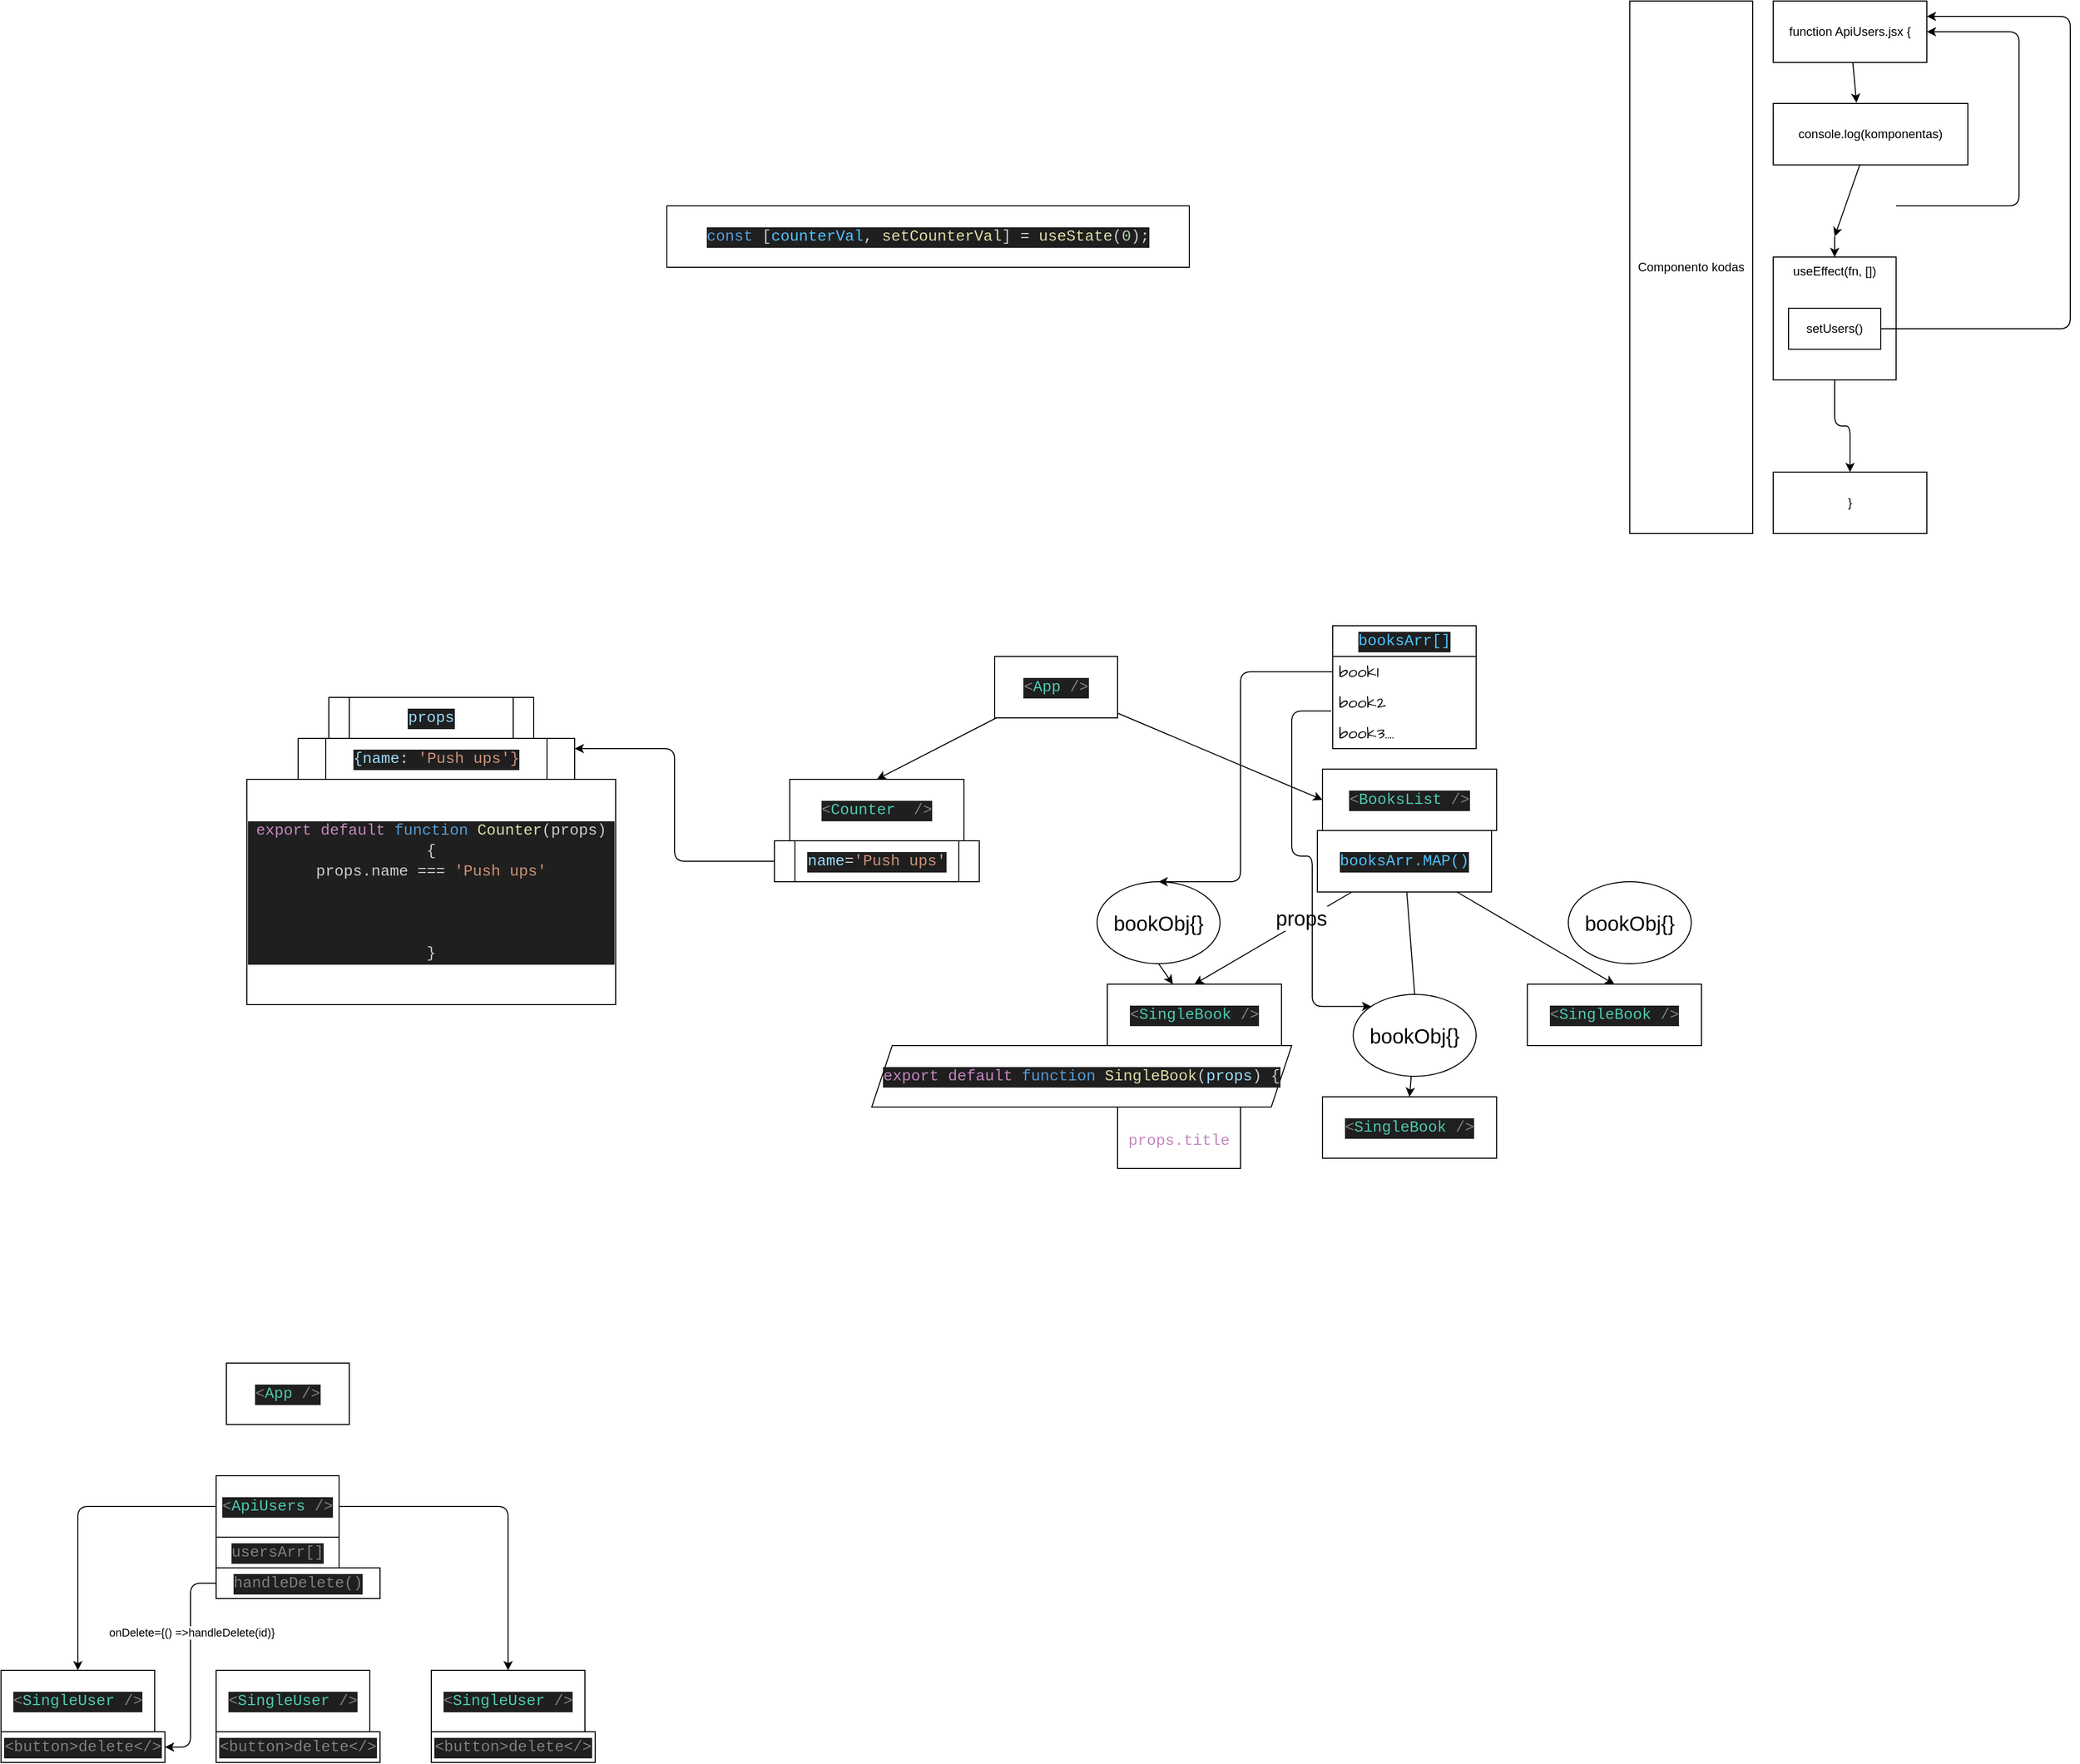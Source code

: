 <mxfile>
    <diagram id="laTJq7CnSbXsqWbQJYSw" name="Page-1">
        <mxGraphModel dx="1788" dy="1456" grid="1" gridSize="10" guides="1" tooltips="1" connect="1" arrows="1" fold="1" page="1" pageScale="1" pageWidth="850" pageHeight="1100" math="0" shadow="0">
            <root>
                <mxCell id="0"/>
                <mxCell id="1" parent="0"/>
                <mxCell id="4" style="edgeStyle=none;hachureGap=4;html=1;entryX=0.5;entryY=0;entryDx=0;entryDy=0;fontFamily=Architects Daughter;fontSource=https%3A%2F%2Ffonts.googleapis.com%2Fcss%3Ffamily%3DArchitects%2BDaughter;fontSize=16;" parent="1" source="2" target="3" edge="1">
                    <mxGeometry relative="1" as="geometry"/>
                </mxCell>
                <mxCell id="13" style="edgeStyle=none;hachureGap=4;html=1;entryX=0;entryY=0.5;entryDx=0;entryDy=0;fontFamily=Architects Daughter;fontSource=https%3A%2F%2Ffonts.googleapis.com%2Fcss%3Ffamily%3DArchitects%2BDaughter;fontSize=16;" parent="1" source="2" target="12" edge="1">
                    <mxGeometry relative="1" as="geometry"/>
                </mxCell>
                <mxCell id="2" value="&lt;div style=&quot;color: rgb(204, 204, 204); background-color: rgb(31, 31, 31); font-family: &amp;quot;Cascadia code PL&amp;quot;, Menlo, Monaco, &amp;quot;Courier New&amp;quot;, monospace, Consolas, &amp;quot;Courier New&amp;quot;, monospace; font-size: 15px; line-height: 20px;&quot;&gt;&lt;span style=&quot;color: #808080;&quot;&gt;&amp;lt;&lt;/span&gt;&lt;span style=&quot;color: #4ec9b0;&quot;&gt;App&lt;/span&gt; &lt;span style=&quot;color: #808080;&quot;&gt;/&amp;gt;&lt;/span&gt;&lt;/div&gt;" style="rounded=0;whiteSpace=wrap;html=1;hachureGap=4;fontFamily=Architects Daughter;fontSource=https%3A%2F%2Ffonts.googleapis.com%2Fcss%3Ffamily%3DArchitects%2BDaughter;fontSize=20;" parent="1" vertex="1">
                    <mxGeometry x="360" y="80" width="120" height="60" as="geometry"/>
                </mxCell>
                <mxCell id="3" value="&lt;div style=&quot;color: rgb(204, 204, 204); background-color: rgb(31, 31, 31); font-family: &amp;quot;Cascadia code PL&amp;quot;, Menlo, Monaco, &amp;quot;Courier New&amp;quot;, monospace, Consolas, &amp;quot;Courier New&amp;quot;, monospace; font-size: 15px; line-height: 20px;&quot;&gt;&lt;div style=&quot;line-height: 20px;&quot;&gt;&lt;span style=&quot;color: #808080;&quot;&gt;&amp;lt;&lt;/span&gt;&lt;span style=&quot;color: #4ec9b0;&quot;&gt;Counter&amp;nbsp;&lt;/span&gt; &lt;span style=&quot;color: #808080;&quot;&gt;/&amp;gt;&lt;/span&gt;&lt;/div&gt;&lt;/div&gt;" style="rounded=0;whiteSpace=wrap;html=1;hachureGap=4;fontFamily=Architects Daughter;fontSource=https%3A%2F%2Ffonts.googleapis.com%2Fcss%3Ffamily%3DArchitects%2BDaughter;fontSize=20;" parent="1" vertex="1">
                    <mxGeometry x="160" y="200" width="170" height="60" as="geometry"/>
                </mxCell>
                <mxCell id="5" value="&lt;div style=&quot;color: rgb(204, 204, 204); background-color: rgb(31, 31, 31); font-family: &amp;quot;Cascadia code PL&amp;quot;, Menlo, Monaco, &amp;quot;Courier New&amp;quot;, monospace, Consolas, &amp;quot;Courier New&amp;quot;, monospace; font-size: 15px; line-height: 20px;&quot;&gt;&lt;span style=&quot;color: #569cd6;&quot;&gt;const&lt;/span&gt; [&lt;span style=&quot;color: #4fc1ff;&quot;&gt;counterVal&lt;/span&gt;, &lt;span style=&quot;color: #dcdcaa;&quot;&gt;setCounterVal&lt;/span&gt;] &lt;span style=&quot;color: #d4d4d4;&quot;&gt;=&lt;/span&gt; &lt;span style=&quot;color: #dcdcaa;&quot;&gt;useState&lt;/span&gt;(&lt;span style=&quot;color: #b5cea8;&quot;&gt;0&lt;/span&gt;);&lt;/div&gt;" style="rounded=0;whiteSpace=wrap;html=1;hachureGap=4;fontFamily=Architects Daughter;fontSource=https%3A%2F%2Ffonts.googleapis.com%2Fcss%3Ffamily%3DArchitects%2BDaughter;fontSize=20;" parent="1" vertex="1">
                    <mxGeometry x="40" y="-360" width="510" height="60" as="geometry"/>
                </mxCell>
                <mxCell id="9" style="edgeStyle=orthogonalEdgeStyle;hachureGap=4;html=1;entryX=1;entryY=0.25;entryDx=0;entryDy=0;fontFamily=Architects Daughter;fontSource=https%3A%2F%2Ffonts.googleapis.com%2Fcss%3Ffamily%3DArchitects%2BDaughter;fontSize=16;exitX=0;exitY=0.5;exitDx=0;exitDy=0;" parent="1" source="7" target="10" edge="1">
                    <mxGeometry relative="1" as="geometry"/>
                </mxCell>
                <mxCell id="7" value="&lt;div style=&quot;color: rgb(204, 204, 204); background-color: rgb(31, 31, 31); font-family: &amp;quot;Cascadia code PL&amp;quot;, Menlo, Monaco, &amp;quot;Courier New&amp;quot;, monospace, Consolas, &amp;quot;Courier New&amp;quot;, monospace; font-size: 15px; line-height: 20px;&quot;&gt;&lt;span style=&quot;color: #9cdcfe;&quot;&gt;name&lt;/span&gt;&lt;span style=&quot;color: #d4d4d4;&quot;&gt;=&lt;/span&gt;&lt;span style=&quot;color: #ce9178;&quot;&gt;'Push ups'&lt;/span&gt;&lt;/div&gt;" style="shape=process;whiteSpace=wrap;html=1;backgroundOutline=1;hachureGap=4;fontFamily=Architects Daughter;fontSource=https%3A%2F%2Ffonts.googleapis.com%2Fcss%3Ffamily%3DArchitects%2BDaughter;fontSize=20;" parent="1" vertex="1">
                    <mxGeometry x="145" y="260" width="200" height="40" as="geometry"/>
                </mxCell>
                <mxCell id="8" value="&lt;div style=&quot;color: rgb(204, 204, 204); background-color: rgb(31, 31, 31); font-family: &amp;quot;Cascadia code PL&amp;quot;, Menlo, Monaco, &amp;quot;Courier New&amp;quot;, monospace, Consolas, &amp;quot;Courier New&amp;quot;, monospace; font-size: 15px; line-height: 20px;&quot;&gt;&lt;div style=&quot;line-height: 20px;&quot;&gt;&lt;div style=&quot;line-height: 20px;&quot;&gt;&lt;span style=&quot;color: #c586c0;&quot;&gt;export&lt;/span&gt; &lt;span style=&quot;color: #c586c0;&quot;&gt;default&lt;/span&gt; &lt;span style=&quot;color: #569cd6;&quot;&gt;function&lt;/span&gt; &lt;span style=&quot;color: #dcdcaa;&quot;&gt;Counter&lt;/span&gt;(props) {&lt;/div&gt;&lt;div style=&quot;line-height: 20px;&quot;&gt;props.name ===&amp;nbsp;&lt;span style=&quot;color: rgb(206, 145, 120);&quot;&gt;'Push ups'&lt;/span&gt;&lt;/div&gt;&lt;div style=&quot;line-height: 20px;&quot;&gt;&lt;br&gt;&lt;/div&gt;&lt;div style=&quot;line-height: 20px;&quot;&gt;&lt;br&gt;&lt;/div&gt;&lt;div style=&quot;line-height: 20px;&quot;&gt;&lt;br&gt;&lt;/div&gt;&lt;div style=&quot;line-height: 20px;&quot;&gt;}&lt;/div&gt;&lt;/div&gt;&lt;/div&gt;" style="rounded=0;whiteSpace=wrap;html=1;hachureGap=4;fontFamily=Architects Daughter;fontSource=https%3A%2F%2Ffonts.googleapis.com%2Fcss%3Ffamily%3DArchitects%2BDaughter;fontSize=20;" parent="1" vertex="1">
                    <mxGeometry x="-370" y="200" width="360" height="220" as="geometry"/>
                </mxCell>
                <mxCell id="10" value="&lt;div style=&quot;background-color: rgb(31, 31, 31); font-family: &amp;quot;Cascadia code PL&amp;quot;, Menlo, Monaco, &amp;quot;Courier New&amp;quot;, monospace, Consolas, &amp;quot;Courier New&amp;quot;, monospace; font-size: 15px; line-height: 20px;&quot;&gt;&lt;span style=&quot;color: rgb(156, 220, 254);&quot;&gt;{name&lt;/span&gt;&lt;font color=&quot;#d4d4d4&quot;&gt;:&amp;nbsp;&lt;/font&gt;&lt;span style=&quot;color: rgb(206, 145, 120);&quot;&gt;'Push ups'}&lt;/span&gt;&lt;/div&gt;" style="shape=process;whiteSpace=wrap;html=1;backgroundOutline=1;hachureGap=4;fontFamily=Architects Daughter;fontSource=https%3A%2F%2Ffonts.googleapis.com%2Fcss%3Ffamily%3DArchitects%2BDaughter;fontSize=20;" parent="1" vertex="1">
                    <mxGeometry x="-320" y="160" width="270" height="40" as="geometry"/>
                </mxCell>
                <mxCell id="11" value="&lt;div style=&quot;background-color: rgb(31, 31, 31); font-family: &amp;quot;Cascadia code PL&amp;quot;, Menlo, Monaco, &amp;quot;Courier New&amp;quot;, monospace, Consolas, &amp;quot;Courier New&amp;quot;, monospace; font-size: 15px; line-height: 20px;&quot;&gt;&lt;font color=&quot;#9cdcfe&quot;&gt;props&lt;/font&gt;&lt;/div&gt;" style="shape=process;whiteSpace=wrap;html=1;backgroundOutline=1;hachureGap=4;fontFamily=Architects Daughter;fontSource=https%3A%2F%2Ffonts.googleapis.com%2Fcss%3Ffamily%3DArchitects%2BDaughter;fontSize=20;" parent="1" vertex="1">
                    <mxGeometry x="-290" y="120" width="200" height="40" as="geometry"/>
                </mxCell>
                <mxCell id="12" value="&lt;div style=&quot;color: rgb(204, 204, 204); background-color: rgb(31, 31, 31); font-family: &amp;quot;Cascadia code PL&amp;quot;, Menlo, Monaco, &amp;quot;Courier New&amp;quot;, monospace, Consolas, &amp;quot;Courier New&amp;quot;, monospace; font-size: 15px; line-height: 20px;&quot;&gt;&lt;div style=&quot;line-height: 20px;&quot;&gt;&lt;div style=&quot;line-height: 20px;&quot;&gt;&lt;span style=&quot;color: #808080;&quot;&gt;&amp;lt;&lt;/span&gt;&lt;span style=&quot;color: #4ec9b0;&quot;&gt;BooksList&lt;/span&gt; &lt;span style=&quot;color: #808080;&quot;&gt;/&amp;gt;&lt;/span&gt;&lt;/div&gt;&lt;/div&gt;&lt;/div&gt;" style="rounded=0;whiteSpace=wrap;html=1;hachureGap=4;fontFamily=Architects Daughter;fontSource=https%3A%2F%2Ffonts.googleapis.com%2Fcss%3Ffamily%3DArchitects%2BDaughter;fontSize=20;" parent="1" vertex="1">
                    <mxGeometry x="680" y="190" width="170" height="60" as="geometry"/>
                </mxCell>
                <mxCell id="14" value="&lt;div style=&quot;color: rgb(204, 204, 204); background-color: rgb(31, 31, 31); font-family: &amp;quot;Cascadia code PL&amp;quot;, Menlo, Monaco, &amp;quot;Courier New&amp;quot;, monospace, Consolas, &amp;quot;Courier New&amp;quot;, monospace; font-size: 15px; line-height: 20px;&quot;&gt;&lt;span style=&quot;color: #4fc1ff;&quot;&gt;booksArr[]&lt;/span&gt;&lt;/div&gt;" style="swimlane;fontStyle=0;childLayout=stackLayout;horizontal=1;startSize=30;horizontalStack=0;resizeParent=1;resizeParentMax=0;resizeLast=0;collapsible=1;marginBottom=0;whiteSpace=wrap;html=1;hachureGap=4;fontFamily=Architects Daughter;fontSource=https%3A%2F%2Ffonts.googleapis.com%2Fcss%3Ffamily%3DArchitects%2BDaughter;fontSize=20;" parent="1" vertex="1">
                    <mxGeometry x="690" y="50" width="140" height="120" as="geometry"/>
                </mxCell>
                <mxCell id="15" value="book1" style="text;strokeColor=none;fillColor=none;align=left;verticalAlign=middle;spacingLeft=4;spacingRight=4;overflow=hidden;points=[[0,0.5],[1,0.5]];portConstraint=eastwest;rotatable=0;whiteSpace=wrap;html=1;fontSize=16;hachureGap=4;fontFamily=Architects Daughter;fontSource=https%3A%2F%2Ffonts.googleapis.com%2Fcss%3Ffamily%3DArchitects%2BDaughter;" parent="14" vertex="1">
                    <mxGeometry y="30" width="140" height="30" as="geometry"/>
                </mxCell>
                <mxCell id="16" value="book2" style="text;strokeColor=none;fillColor=none;align=left;verticalAlign=middle;spacingLeft=4;spacingRight=4;overflow=hidden;points=[[0,0.5],[1,0.5]];portConstraint=eastwest;rotatable=0;whiteSpace=wrap;html=1;fontSize=16;hachureGap=4;fontFamily=Architects Daughter;fontSource=https%3A%2F%2Ffonts.googleapis.com%2Fcss%3Ffamily%3DArchitects%2BDaughter;" parent="14" vertex="1">
                    <mxGeometry y="60" width="140" height="30" as="geometry"/>
                </mxCell>
                <mxCell id="17" value="book3...." style="text;strokeColor=none;fillColor=none;align=left;verticalAlign=middle;spacingLeft=4;spacingRight=4;overflow=hidden;points=[[0,0.5],[1,0.5]];portConstraint=eastwest;rotatable=0;whiteSpace=wrap;html=1;fontSize=16;hachureGap=4;fontFamily=Architects Daughter;fontSource=https%3A%2F%2Ffonts.googleapis.com%2Fcss%3Ffamily%3DArchitects%2BDaughter;" parent="14" vertex="1">
                    <mxGeometry y="90" width="140" height="30" as="geometry"/>
                </mxCell>
                <mxCell id="22" style="edgeStyle=none;hachureGap=4;html=1;entryX=0.5;entryY=0;entryDx=0;entryDy=0;fontFamily=Architects Daughter;fontSource=https%3A%2F%2Ffonts.googleapis.com%2Fcss%3Ffamily%3DArchitects%2BDaughter;fontSize=16;" parent="1" source="18" target="19" edge="1">
                    <mxGeometry relative="1" as="geometry"/>
                </mxCell>
                <mxCell id="39" value="props" style="edgeLabel;html=1;align=center;verticalAlign=middle;resizable=0;points=[];fontSize=20;fontFamily=Helvetica;fontColor=default;" parent="22" vertex="1" connectable="0">
                    <mxGeometry x="-0.375" y="-4" relative="1" as="geometry">
                        <mxPoint as="offset"/>
                    </mxGeometry>
                </mxCell>
                <mxCell id="23" style="edgeStyle=none;hachureGap=4;html=1;entryX=0.5;entryY=0;entryDx=0;entryDy=0;fontFamily=Architects Daughter;fontSource=https%3A%2F%2Ffonts.googleapis.com%2Fcss%3Ffamily%3DArchitects%2BDaughter;fontSize=16;startArrow=none;" parent="1" source="36" target="20" edge="1">
                    <mxGeometry relative="1" as="geometry"/>
                </mxCell>
                <mxCell id="24" style="edgeStyle=none;hachureGap=4;html=1;entryX=0.5;entryY=0;entryDx=0;entryDy=0;fontFamily=Architects Daughter;fontSource=https%3A%2F%2Ffonts.googleapis.com%2Fcss%3Ffamily%3DArchitects%2BDaughter;fontSize=16;" parent="1" source="18" target="21" edge="1">
                    <mxGeometry relative="1" as="geometry"/>
                </mxCell>
                <mxCell id="18" value="&lt;div style=&quot;color: rgb(204, 204, 204); background-color: rgb(31, 31, 31); font-family: &amp;quot;Cascadia code PL&amp;quot;, Menlo, Monaco, &amp;quot;Courier New&amp;quot;, monospace, Consolas, &amp;quot;Courier New&amp;quot;, monospace; font-size: 15px; line-height: 20px;&quot;&gt;&lt;div style=&quot;line-height: 20px;&quot;&gt;&lt;div style=&quot;line-height: 20px;&quot;&gt;&lt;div style=&quot;line-height: 20px;&quot;&gt;&lt;span style=&quot;color: rgb(79, 193, 255);&quot;&gt;booksArr.MAP()&lt;/span&gt;&lt;/div&gt;&lt;/div&gt;&lt;/div&gt;&lt;/div&gt;" style="rounded=0;whiteSpace=wrap;html=1;hachureGap=4;fontFamily=Architects Daughter;fontSource=https%3A%2F%2Ffonts.googleapis.com%2Fcss%3Ffamily%3DArchitects%2BDaughter;fontSize=20;" parent="1" vertex="1">
                    <mxGeometry x="675" y="250" width="170" height="60" as="geometry"/>
                </mxCell>
                <mxCell id="19" value="&lt;div style=&quot;color: rgb(204, 204, 204); background-color: rgb(31, 31, 31); font-family: &amp;quot;Cascadia code PL&amp;quot;, Menlo, Monaco, &amp;quot;Courier New&amp;quot;, monospace, Consolas, &amp;quot;Courier New&amp;quot;, monospace; font-size: 15px; line-height: 20px;&quot;&gt;&lt;div style=&quot;line-height: 20px;&quot;&gt;&lt;div style=&quot;line-height: 20px;&quot;&gt;&lt;div style=&quot;line-height: 20px;&quot;&gt;&lt;span style=&quot;color: #808080;&quot;&gt;&amp;lt;&lt;/span&gt;&lt;span style=&quot;color: #4ec9b0;&quot;&gt;SingleBook&lt;/span&gt;&lt;span style=&quot;color: #d4d4d4;&quot;&gt; &lt;/span&gt;&lt;span style=&quot;color: #808080;&quot;&gt;/&amp;gt;&lt;/span&gt;&lt;/div&gt;&lt;/div&gt;&lt;/div&gt;&lt;/div&gt;" style="rounded=0;whiteSpace=wrap;html=1;hachureGap=4;fontFamily=Architects Daughter;fontSource=https%3A%2F%2Ffonts.googleapis.com%2Fcss%3Ffamily%3DArchitects%2BDaughter;fontSize=20;" parent="1" vertex="1">
                    <mxGeometry x="470" y="400" width="170" height="60" as="geometry"/>
                </mxCell>
                <mxCell id="20" value="&lt;div style=&quot;color: rgb(204, 204, 204); background-color: rgb(31, 31, 31); font-family: &amp;quot;Cascadia code PL&amp;quot;, Menlo, Monaco, &amp;quot;Courier New&amp;quot;, monospace, Consolas, &amp;quot;Courier New&amp;quot;, monospace; font-size: 15px; line-height: 20px;&quot;&gt;&lt;div style=&quot;line-height: 20px;&quot;&gt;&lt;div style=&quot;line-height: 20px;&quot;&gt;&lt;div style=&quot;line-height: 20px;&quot;&gt;&lt;span style=&quot;color: #808080;&quot;&gt;&amp;lt;&lt;/span&gt;&lt;span style=&quot;color: #4ec9b0;&quot;&gt;SingleBook&lt;/span&gt;&lt;span style=&quot;color: #d4d4d4;&quot;&gt; &lt;/span&gt;&lt;span style=&quot;color: #808080;&quot;&gt;/&amp;gt;&lt;/span&gt;&lt;/div&gt;&lt;/div&gt;&lt;/div&gt;&lt;/div&gt;" style="rounded=0;whiteSpace=wrap;html=1;hachureGap=4;fontFamily=Architects Daughter;fontSource=https%3A%2F%2Ffonts.googleapis.com%2Fcss%3Ffamily%3DArchitects%2BDaughter;fontSize=20;" parent="1" vertex="1">
                    <mxGeometry x="680" y="510" width="170" height="60" as="geometry"/>
                </mxCell>
                <mxCell id="21" value="&lt;div style=&quot;color: rgb(204, 204, 204); background-color: rgb(31, 31, 31); font-family: &amp;quot;Cascadia code PL&amp;quot;, Menlo, Monaco, &amp;quot;Courier New&amp;quot;, monospace, Consolas, &amp;quot;Courier New&amp;quot;, monospace; font-size: 15px; line-height: 20px;&quot;&gt;&lt;div style=&quot;line-height: 20px;&quot;&gt;&lt;div style=&quot;line-height: 20px;&quot;&gt;&lt;div style=&quot;line-height: 20px;&quot;&gt;&lt;span style=&quot;color: #808080;&quot;&gt;&amp;lt;&lt;/span&gt;&lt;span style=&quot;color: #4ec9b0;&quot;&gt;SingleBook&lt;/span&gt;&lt;span style=&quot;color: #d4d4d4;&quot;&gt; &lt;/span&gt;&lt;span style=&quot;color: #808080;&quot;&gt;/&amp;gt;&lt;/span&gt;&lt;/div&gt;&lt;/div&gt;&lt;/div&gt;&lt;/div&gt;" style="rounded=0;whiteSpace=wrap;html=1;hachureGap=4;fontFamily=Architects Daughter;fontSource=https%3A%2F%2Ffonts.googleapis.com%2Fcss%3Ffamily%3DArchitects%2BDaughter;fontSize=20;" parent="1" vertex="1">
                    <mxGeometry x="880" y="400" width="170" height="60" as="geometry"/>
                </mxCell>
                <mxCell id="43" style="edgeStyle=none;hachureGap=4;html=1;exitX=0.5;exitY=1;exitDx=0;exitDy=0;fontFamily=Helvetica;fontSize=16;fontColor=default;" parent="1" source="27" target="19" edge="1">
                    <mxGeometry relative="1" as="geometry"/>
                </mxCell>
                <mxCell id="27" value="bookObj{}" style="ellipse;whiteSpace=wrap;html=1;hachureGap=4;fontFamily=Helvetica;fontSize=20;fontColor=default;" parent="1" vertex="1">
                    <mxGeometry x="460" y="300" width="120" height="80" as="geometry"/>
                </mxCell>
                <mxCell id="37" value="" style="edgeStyle=none;hachureGap=4;html=1;entryX=0.5;entryY=0;entryDx=0;entryDy=0;fontFamily=Architects Daughter;fontSource=https%3A%2F%2Ffonts.googleapis.com%2Fcss%3Ffamily%3DArchitects%2BDaughter;fontSize=16;endArrow=none;" parent="1" source="18" target="36" edge="1">
                    <mxGeometry relative="1" as="geometry">
                        <mxPoint x="760.652" y="310" as="sourcePoint"/>
                        <mxPoint x="765" y="510" as="targetPoint"/>
                    </mxGeometry>
                </mxCell>
                <mxCell id="36" value="bookObj{}" style="ellipse;whiteSpace=wrap;html=1;hachureGap=4;fontFamily=Helvetica;fontSize=20;fontColor=default;" parent="1" vertex="1">
                    <mxGeometry x="710" y="410" width="120" height="80" as="geometry"/>
                </mxCell>
                <mxCell id="38" value="bookObj{}" style="ellipse;whiteSpace=wrap;html=1;hachureGap=4;fontFamily=Helvetica;fontSize=20;fontColor=default;" parent="1" vertex="1">
                    <mxGeometry x="920" y="300" width="120" height="80" as="geometry"/>
                </mxCell>
                <mxCell id="40" value="&lt;div style=&quot;color: rgb(204, 204, 204); background-color: rgb(31, 31, 31); font-family: &amp;quot;Cascadia code PL&amp;quot;, Menlo, Monaco, &amp;quot;Courier New&amp;quot;, monospace, Consolas, &amp;quot;Courier New&amp;quot;, monospace; font-size: 15px; line-height: 20px;&quot;&gt;&lt;span style=&quot;color: #c586c0;&quot;&gt;export&lt;/span&gt; &lt;span style=&quot;color: #c586c0;&quot;&gt;default&lt;/span&gt; &lt;span style=&quot;color: #569cd6;&quot;&gt;function&lt;/span&gt; &lt;span style=&quot;color: #dcdcaa;&quot;&gt;SingleBook&lt;/span&gt;(&lt;span style=&quot;color: #9cdcfe;&quot;&gt;props&lt;/span&gt;) {&lt;/div&gt;" style="shape=parallelogram;perimeter=parallelogramPerimeter;whiteSpace=wrap;html=1;fixedSize=1;hachureGap=4;fontFamily=Helvetica;fontSize=20;fontColor=default;" parent="1" vertex="1">
                    <mxGeometry x="240" y="460" width="410" height="60" as="geometry"/>
                </mxCell>
                <mxCell id="41" value="&lt;font face=&quot;Cascadia code PL, Menlo, Monaco, Courier New, monospace, Consolas, Courier New, monospace&quot; color=&quot;#c586c0&quot;&gt;&lt;span style=&quot;font-size: 15px;&quot;&gt;props.title&lt;/span&gt;&lt;/font&gt;" style="rounded=0;whiteSpace=wrap;html=1;hachureGap=4;fontFamily=Helvetica;fontSize=20;fontColor=default;" parent="1" vertex="1">
                    <mxGeometry x="480" y="520" width="120" height="60" as="geometry"/>
                </mxCell>
                <mxCell id="42" style="edgeStyle=orthogonalEdgeStyle;hachureGap=4;html=1;entryX=0.5;entryY=0;entryDx=0;entryDy=0;fontFamily=Helvetica;fontSize=16;fontColor=default;exitX=0;exitY=0.5;exitDx=0;exitDy=0;" parent="1" source="15" target="27" edge="1">
                    <mxGeometry relative="1" as="geometry">
                        <Array as="points">
                            <mxPoint x="600" y="95"/>
                            <mxPoint x="600" y="300"/>
                        </Array>
                    </mxGeometry>
                </mxCell>
                <mxCell id="44" style="edgeStyle=orthogonalEdgeStyle;hachureGap=4;html=1;entryX=0;entryY=0;entryDx=0;entryDy=0;fontFamily=Helvetica;fontSize=16;fontColor=default;exitX=-0.01;exitY=0.774;exitDx=0;exitDy=0;exitPerimeter=0;" parent="1" source="16" target="36" edge="1">
                    <mxGeometry relative="1" as="geometry">
                        <Array as="points">
                            <mxPoint x="650" y="133"/>
                            <mxPoint x="650" y="275"/>
                            <mxPoint x="670" y="275"/>
                            <mxPoint x="670" y="422"/>
                        </Array>
                    </mxGeometry>
                </mxCell>
                <mxCell id="52" style="edgeStyle=none;html=1;entryX=0.428;entryY=-0.011;entryDx=0;entryDy=0;entryPerimeter=0;" parent="1" source="45" target="51" edge="1">
                    <mxGeometry relative="1" as="geometry"/>
                </mxCell>
                <mxCell id="45" value="function ApiUsers.jsx {" style="rounded=0;whiteSpace=wrap;html=1;" parent="1" vertex="1">
                    <mxGeometry x="1120" y="-560" width="150" height="60" as="geometry"/>
                </mxCell>
                <mxCell id="46" value="Componento kodas" style="rounded=0;whiteSpace=wrap;html=1;" parent="1" vertex="1">
                    <mxGeometry x="980" y="-560" width="120" height="520" as="geometry"/>
                </mxCell>
                <mxCell id="58" style="edgeStyle=orthogonalEdgeStyle;html=1;" parent="1" source="47" target="49" edge="1">
                    <mxGeometry relative="1" as="geometry"/>
                </mxCell>
                <mxCell id="47" value="useEffect(fn, [])" style="rounded=0;whiteSpace=wrap;html=1;verticalAlign=top;" parent="1" vertex="1">
                    <mxGeometry x="1120" y="-310" width="120" height="120" as="geometry"/>
                </mxCell>
                <mxCell id="49" value="}" style="rounded=0;whiteSpace=wrap;html=1;" parent="1" vertex="1">
                    <mxGeometry x="1120" y="-100" width="150" height="60" as="geometry"/>
                </mxCell>
                <mxCell id="54" value="" style="edgeStyle=none;html=1;" parent="1" target="47" edge="1">
                    <mxGeometry relative="1" as="geometry">
                        <mxPoint x="1180" y="-330" as="sourcePoint"/>
                    </mxGeometry>
                </mxCell>
                <mxCell id="55" style="edgeStyle=orthogonalEdgeStyle;html=1;entryX=1;entryY=0.5;entryDx=0;entryDy=0;" parent="1" target="45" edge="1">
                    <mxGeometry relative="1" as="geometry">
                        <mxPoint x="1240" y="-360" as="sourcePoint"/>
                        <Array as="points">
                            <mxPoint x="1360" y="-360"/>
                            <mxPoint x="1360" y="-530"/>
                        </Array>
                    </mxGeometry>
                </mxCell>
                <mxCell id="53" value="" style="edgeStyle=none;html=1;" parent="1" source="51" edge="1">
                    <mxGeometry relative="1" as="geometry">
                        <mxPoint x="1180" y="-330" as="targetPoint"/>
                    </mxGeometry>
                </mxCell>
                <mxCell id="51" value="console.log(komponentas)" style="rounded=0;whiteSpace=wrap;html=1;" parent="1" vertex="1">
                    <mxGeometry x="1120" y="-460" width="190" height="60" as="geometry"/>
                </mxCell>
                <mxCell id="57" style="edgeStyle=orthogonalEdgeStyle;html=1;entryX=1;entryY=0.25;entryDx=0;entryDy=0;" parent="1" source="56" target="45" edge="1">
                    <mxGeometry relative="1" as="geometry">
                        <Array as="points">
                            <mxPoint x="1410" y="-240"/>
                            <mxPoint x="1410" y="-545"/>
                        </Array>
                    </mxGeometry>
                </mxCell>
                <mxCell id="56" value="setUsers()" style="rounded=0;whiteSpace=wrap;html=1;" parent="1" vertex="1">
                    <mxGeometry x="1135" y="-260" width="90" height="40" as="geometry"/>
                </mxCell>
                <mxCell id="59" value="&lt;div style=&quot;color: rgb(204, 204, 204); background-color: rgb(31, 31, 31); font-family: &amp;quot;Cascadia code PL&amp;quot;, Menlo, Monaco, &amp;quot;Courier New&amp;quot;, monospace, Consolas, &amp;quot;Courier New&amp;quot;, monospace; font-size: 15px; line-height: 20px;&quot;&gt;&lt;span style=&quot;color: #808080;&quot;&gt;&amp;lt;&lt;/span&gt;&lt;span style=&quot;color: #4ec9b0;&quot;&gt;App&lt;/span&gt; &lt;span style=&quot;color: #808080;&quot;&gt;/&amp;gt;&lt;/span&gt;&lt;/div&gt;" style="rounded=0;whiteSpace=wrap;html=1;hachureGap=4;fontFamily=Architects Daughter;fontSource=https%3A%2F%2Ffonts.googleapis.com%2Fcss%3Ffamily%3DArchitects%2BDaughter;fontSize=20;" vertex="1" parent="1">
                    <mxGeometry x="-390" y="770" width="120" height="60" as="geometry"/>
                </mxCell>
                <mxCell id="69" style="html=1;entryX=0.5;entryY=0;entryDx=0;entryDy=0;edgeStyle=orthogonalEdgeStyle;" edge="1" parent="1" source="60" target="63">
                    <mxGeometry relative="1" as="geometry"/>
                </mxCell>
                <mxCell id="70" style="edgeStyle=orthogonalEdgeStyle;html=1;entryX=0.5;entryY=0;entryDx=0;entryDy=0;" edge="1" parent="1" source="60" target="67">
                    <mxGeometry relative="1" as="geometry"/>
                </mxCell>
                <mxCell id="60" value="&lt;div style=&quot;color: rgb(204, 204, 204); background-color: rgb(31, 31, 31); font-family: &amp;quot;Cascadia code PL&amp;quot;, Menlo, Monaco, &amp;quot;Courier New&amp;quot;, monospace, Consolas, &amp;quot;Courier New&amp;quot;, monospace; font-size: 15px; line-height: 20px;&quot;&gt;&lt;span style=&quot;color: #808080;&quot;&gt;&amp;lt;&lt;/span&gt;&lt;span style=&quot;color: #4ec9b0;&quot;&gt;ApiUsers&lt;/span&gt; &lt;span style=&quot;color: #808080;&quot;&gt;/&amp;gt;&lt;/span&gt;&lt;/div&gt;" style="rounded=0;whiteSpace=wrap;html=1;hachureGap=4;fontFamily=Architects Daughter;fontSource=https%3A%2F%2Ffonts.googleapis.com%2Fcss%3Ffamily%3DArchitects%2BDaughter;fontSize=20;" vertex="1" parent="1">
                    <mxGeometry x="-400" y="880" width="120" height="60" as="geometry"/>
                </mxCell>
                <mxCell id="61" value="&lt;div style=&quot;background-color: rgb(31, 31, 31); font-family: &amp;quot;Cascadia code PL&amp;quot;, Menlo, Monaco, &amp;quot;Courier New&amp;quot;, monospace, Consolas, &amp;quot;Courier New&amp;quot;, monospace; font-size: 15px; line-height: 20px;&quot;&gt;&lt;font color=&quot;#808080&quot;&gt;usersArr[]&lt;/font&gt;&lt;/div&gt;" style="rounded=0;whiteSpace=wrap;html=1;hachureGap=4;fontFamily=Architects Daughter;fontSource=https%3A%2F%2Ffonts.googleapis.com%2Fcss%3Ffamily%3DArchitects%2BDaughter;fontSize=20;" vertex="1" parent="1">
                    <mxGeometry x="-400" y="940" width="120" height="30" as="geometry"/>
                </mxCell>
                <mxCell id="71" style="edgeStyle=orthogonalEdgeStyle;html=1;entryX=1;entryY=0.5;entryDx=0;entryDy=0;" edge="1" parent="1" source="62" target="64">
                    <mxGeometry relative="1" as="geometry"/>
                </mxCell>
                <mxCell id="72" value="onDelete={() =&amp;gt;handleDelete(id)}" style="edgeLabel;html=1;align=center;verticalAlign=middle;resizable=0;points=[];" vertex="1" connectable="0" parent="71">
                    <mxGeometry x="-0.303" y="1" relative="1" as="geometry">
                        <mxPoint as="offset"/>
                    </mxGeometry>
                </mxCell>
                <mxCell id="62" value="&lt;div style=&quot;background-color: rgb(31, 31, 31); font-family: &amp;quot;Cascadia code PL&amp;quot;, Menlo, Monaco, &amp;quot;Courier New&amp;quot;, monospace, Consolas, &amp;quot;Courier New&amp;quot;, monospace; font-size: 15px; line-height: 20px;&quot;&gt;&lt;font color=&quot;#808080&quot;&gt;handleDelete()&lt;/font&gt;&lt;/div&gt;" style="rounded=0;whiteSpace=wrap;html=1;hachureGap=4;fontFamily=Architects Daughter;fontSource=https%3A%2F%2Ffonts.googleapis.com%2Fcss%3Ffamily%3DArchitects%2BDaughter;fontSize=20;" vertex="1" parent="1">
                    <mxGeometry x="-400" y="970" width="160" height="30" as="geometry"/>
                </mxCell>
                <mxCell id="63" value="&lt;div style=&quot;color: rgb(204, 204, 204); background-color: rgb(31, 31, 31); font-family: &amp;quot;Cascadia code PL&amp;quot;, Menlo, Monaco, &amp;quot;Courier New&amp;quot;, monospace, Consolas, &amp;quot;Courier New&amp;quot;, monospace; font-size: 15px; line-height: 20px;&quot;&gt;&lt;span style=&quot;color: #808080;&quot;&gt;&amp;lt;&lt;/span&gt;&lt;span style=&quot;color: #4ec9b0;&quot;&gt;SingleUser&lt;/span&gt; &lt;span style=&quot;color: #808080;&quot;&gt;/&amp;gt;&lt;/span&gt;&lt;/div&gt;" style="rounded=0;whiteSpace=wrap;html=1;hachureGap=4;fontFamily=Architects Daughter;fontSource=https%3A%2F%2Ffonts.googleapis.com%2Fcss%3Ffamily%3DArchitects%2BDaughter;fontSize=20;" vertex="1" parent="1">
                    <mxGeometry x="-610" y="1070" width="150" height="60" as="geometry"/>
                </mxCell>
                <mxCell id="64" value="&lt;div style=&quot;background-color: rgb(31, 31, 31); font-family: &amp;quot;Cascadia code PL&amp;quot;, Menlo, Monaco, &amp;quot;Courier New&amp;quot;, monospace, Consolas, &amp;quot;Courier New&amp;quot;, monospace; font-size: 15px; line-height: 20px;&quot;&gt;&lt;font color=&quot;#808080&quot;&gt;&amp;lt;button&amp;gt;delete&amp;lt;/&amp;gt;&lt;/font&gt;&lt;/div&gt;" style="rounded=0;whiteSpace=wrap;html=1;hachureGap=4;fontFamily=Architects Daughter;fontSource=https%3A%2F%2Ffonts.googleapis.com%2Fcss%3Ffamily%3DArchitects%2BDaughter;fontSize=20;" vertex="1" parent="1">
                    <mxGeometry x="-610" y="1130" width="160" height="30" as="geometry"/>
                </mxCell>
                <mxCell id="65" value="&lt;div style=&quot;color: rgb(204, 204, 204); background-color: rgb(31, 31, 31); font-family: &amp;quot;Cascadia code PL&amp;quot;, Menlo, Monaco, &amp;quot;Courier New&amp;quot;, monospace, Consolas, &amp;quot;Courier New&amp;quot;, monospace; font-size: 15px; line-height: 20px;&quot;&gt;&lt;span style=&quot;color: #808080;&quot;&gt;&amp;lt;&lt;/span&gt;&lt;span style=&quot;color: #4ec9b0;&quot;&gt;SingleUser&lt;/span&gt; &lt;span style=&quot;color: #808080;&quot;&gt;/&amp;gt;&lt;/span&gt;&lt;/div&gt;" style="rounded=0;whiteSpace=wrap;html=1;hachureGap=4;fontFamily=Architects Daughter;fontSource=https%3A%2F%2Ffonts.googleapis.com%2Fcss%3Ffamily%3DArchitects%2BDaughter;fontSize=20;" vertex="1" parent="1">
                    <mxGeometry x="-400" y="1070" width="150" height="60" as="geometry"/>
                </mxCell>
                <mxCell id="66" value="&lt;div style=&quot;background-color: rgb(31, 31, 31); font-family: &amp;quot;Cascadia code PL&amp;quot;, Menlo, Monaco, &amp;quot;Courier New&amp;quot;, monospace, Consolas, &amp;quot;Courier New&amp;quot;, monospace; font-size: 15px; line-height: 20px;&quot;&gt;&lt;font color=&quot;#808080&quot;&gt;&amp;lt;button&amp;gt;delete&amp;lt;/&amp;gt;&lt;/font&gt;&lt;/div&gt;" style="rounded=0;whiteSpace=wrap;html=1;hachureGap=4;fontFamily=Architects Daughter;fontSource=https%3A%2F%2Ffonts.googleapis.com%2Fcss%3Ffamily%3DArchitects%2BDaughter;fontSize=20;" vertex="1" parent="1">
                    <mxGeometry x="-400" y="1130" width="160" height="30" as="geometry"/>
                </mxCell>
                <mxCell id="67" value="&lt;div style=&quot;color: rgb(204, 204, 204); background-color: rgb(31, 31, 31); font-family: &amp;quot;Cascadia code PL&amp;quot;, Menlo, Monaco, &amp;quot;Courier New&amp;quot;, monospace, Consolas, &amp;quot;Courier New&amp;quot;, monospace; font-size: 15px; line-height: 20px;&quot;&gt;&lt;span style=&quot;color: #808080;&quot;&gt;&amp;lt;&lt;/span&gt;&lt;span style=&quot;color: #4ec9b0;&quot;&gt;SingleUser&lt;/span&gt; &lt;span style=&quot;color: #808080;&quot;&gt;/&amp;gt;&lt;/span&gt;&lt;/div&gt;" style="rounded=0;whiteSpace=wrap;html=1;hachureGap=4;fontFamily=Architects Daughter;fontSource=https%3A%2F%2Ffonts.googleapis.com%2Fcss%3Ffamily%3DArchitects%2BDaughter;fontSize=20;" vertex="1" parent="1">
                    <mxGeometry x="-190" y="1070" width="150" height="60" as="geometry"/>
                </mxCell>
                <mxCell id="68" value="&lt;div style=&quot;background-color: rgb(31, 31, 31); font-family: &amp;quot;Cascadia code PL&amp;quot;, Menlo, Monaco, &amp;quot;Courier New&amp;quot;, monospace, Consolas, &amp;quot;Courier New&amp;quot;, monospace; font-size: 15px; line-height: 20px;&quot;&gt;&lt;font color=&quot;#808080&quot;&gt;&amp;lt;button&amp;gt;delete&amp;lt;/&amp;gt;&lt;/font&gt;&lt;/div&gt;" style="rounded=0;whiteSpace=wrap;html=1;hachureGap=4;fontFamily=Architects Daughter;fontSource=https%3A%2F%2Ffonts.googleapis.com%2Fcss%3Ffamily%3DArchitects%2BDaughter;fontSize=20;" vertex="1" parent="1">
                    <mxGeometry x="-190" y="1130" width="160" height="30" as="geometry"/>
                </mxCell>
            </root>
        </mxGraphModel>
    </diagram>
</mxfile>